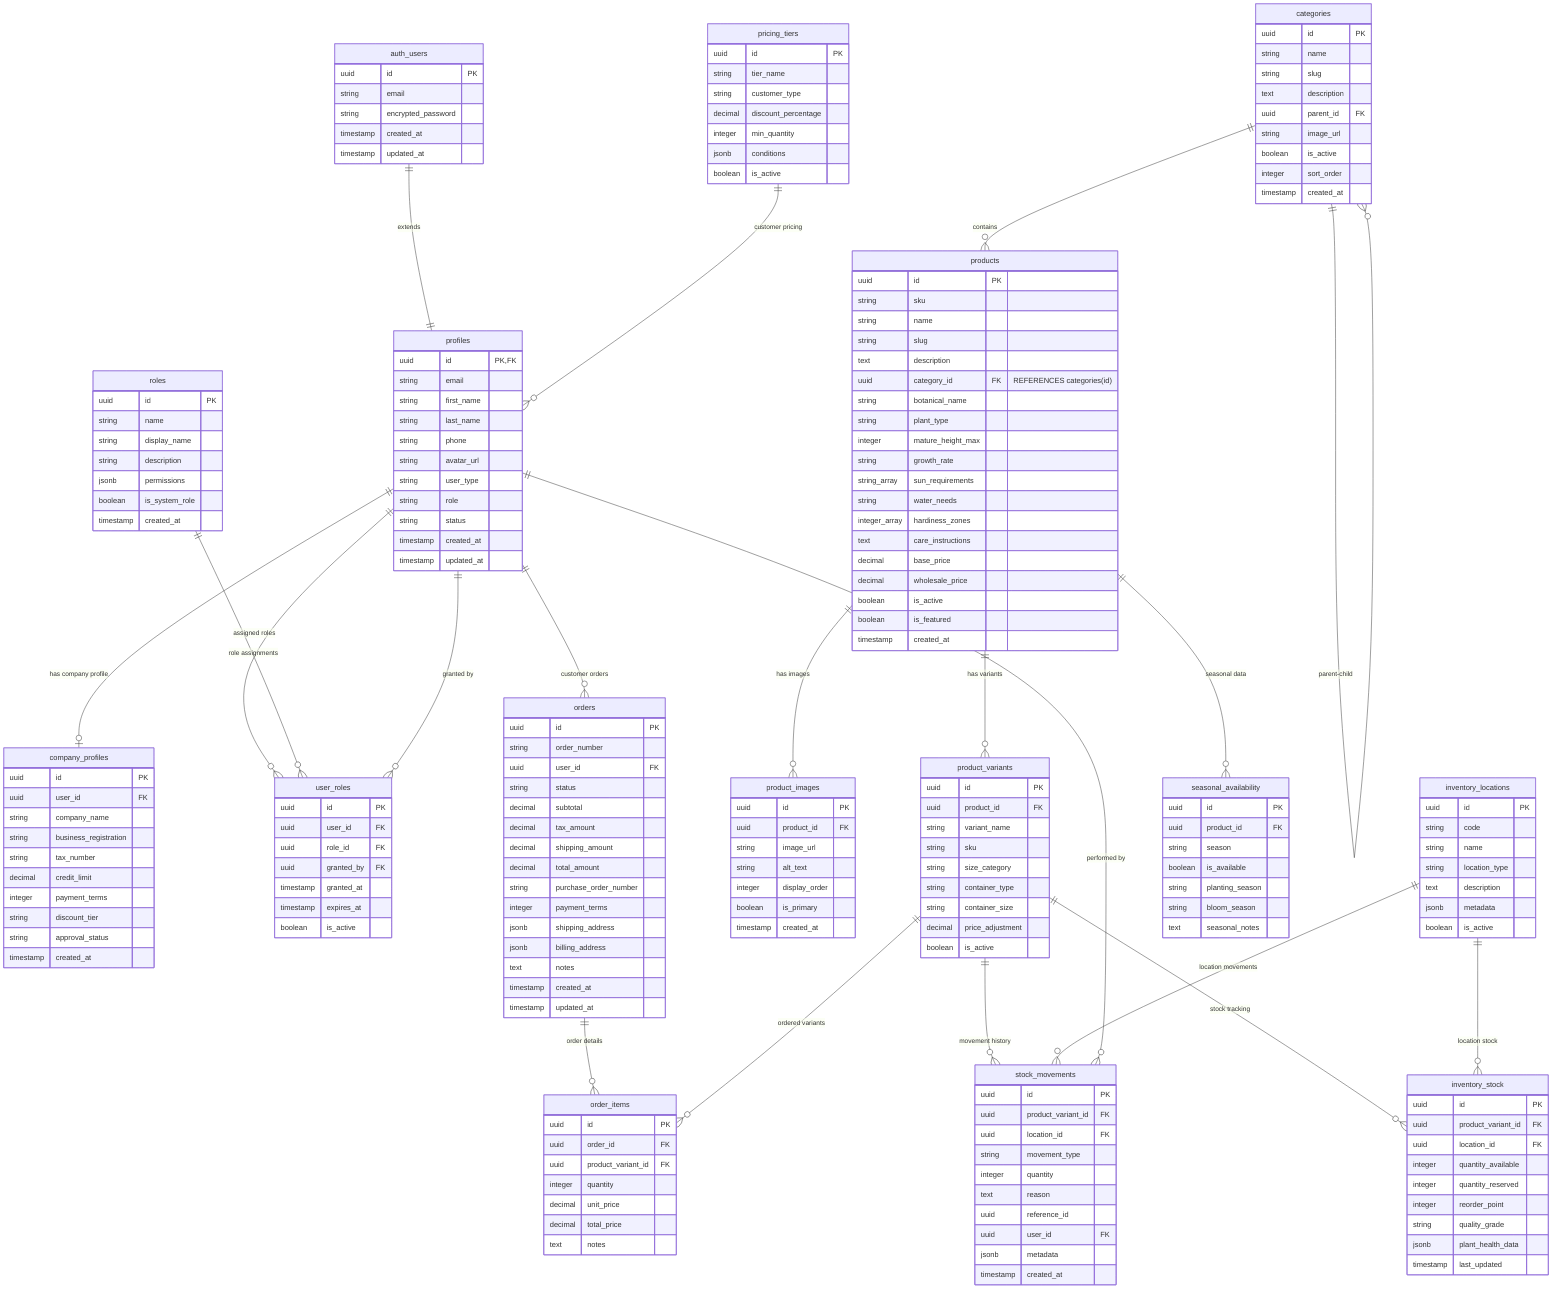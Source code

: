 erDiagram
    %% ============ AUTHENTICATION & USER MANAGEMENT ============
    auth_users {
        uuid id PK
        string email
        string encrypted_password
        timestamp created_at
        timestamp updated_at
    }

    profiles {
        uuid id PK, FK
        string email
        string first_name
        string last_name
        string phone
        string avatar_url
        string user_type
        string role
        string status
        timestamp created_at
        timestamp updated_at
    }

    company_profiles {
        uuid id PK
        uuid user_id FK
        string company_name
        string business_registration
        string tax_number
        decimal credit_limit
        integer payment_terms
        string discount_tier
        string approval_status
        timestamp created_at
    }

    roles {
        uuid id PK
        string name
        string display_name
        string description
        jsonb permissions
        boolean is_system_role
        timestamp created_at
    }

    user_roles {
        uuid id PK
        uuid user_id FK
        uuid role_id FK
        uuid granted_by FK
        timestamp granted_at
        timestamp expires_at
        boolean is_active
    }

    %% ============ PRODUCT CATALOG ============
    categories {
        uuid id PK
        string name
        string slug
        text description
        uuid parent_id FK
        string image_url
        boolean is_active
        integer sort_order
        timestamp created_at
    }

    products {
        uuid id PK
        string sku
        string name
        string slug
        text description
        uuid category_id FK "REFERENCES categories(id)"
        string botanical_name
        string plant_type
        integer mature_height_max
        string growth_rate
        string_array sun_requirements
        string water_needs
        integer_array hardiness_zones
        text care_instructions
        decimal base_price
        decimal wholesale_price
        boolean is_active
        boolean is_featured
        timestamp created_at
    }

    product_variants {
        uuid id PK
        uuid product_id FK
        string variant_name
        string sku
        string size_category
        string container_type
        string container_size
        decimal price_adjustment
        boolean is_active
    }

    product_images {
        uuid id PK
        uuid product_id FK
        string image_url
        string alt_text
        integer display_order
        boolean is_primary
        timestamp created_at
    }

    %% ============ INVENTORY MANAGEMENT ============
    inventory_locations {
        uuid id PK
        string code
        string name
        string location_type
        text description
        jsonb metadata
        boolean is_active
    }

    inventory_stock {
        uuid id PK
        uuid product_variant_id FK
        uuid location_id FK
        integer quantity_available
        integer quantity_reserved
        integer reorder_point
        string quality_grade
        jsonb plant_health_data
        timestamp last_updated
    }

    stock_movements {
        uuid id PK
        uuid product_variant_id FK
        uuid location_id FK
        string movement_type
        integer quantity
        text reason
        uuid reference_id
        uuid user_id FK
        jsonb metadata
        timestamp created_at
    }

    %% ============ ORDER SYSTEM ============
    orders {
        uuid id PK
        string order_number
        uuid user_id FK
        string status
        decimal subtotal
        decimal tax_amount
        decimal shipping_amount
        decimal total_amount
        string purchase_order_number
        integer payment_terms
        jsonb shipping_address
        jsonb billing_address
        text notes
        timestamp created_at
        timestamp updated_at
    }

    order_items {
        uuid id PK
        uuid order_id FK
        uuid product_variant_id FK
        integer quantity
        decimal unit_price
        decimal total_price
        text notes
    }

    %% ============ PRICING & BUSINESS ============
    pricing_tiers {
        uuid id PK
        string tier_name
        string customer_type
        decimal discount_percentage
        integer min_quantity
        jsonb conditions
        boolean is_active
    }

    %% ============ SEASONAL & PLANNING ============
    seasonal_availability {
        uuid id PK
        uuid product_id FK
        string season
        boolean is_available
        string planting_season
        string bloom_season
        text seasonal_notes
    }

    %% ============ RELATIONSHIPS ============

    %% User Management Relations
    auth_users ||--|| profiles : "extends"
    profiles ||--o| company_profiles : "has company profile"
    profiles ||--o{ user_roles : "assigned roles"
    roles ||--o{ user_roles : "role assignments"
    profiles ||--o{ user_roles : "granted by"

    %% Product Catalog Relations
    categories ||--o{ categories : "parent-child"
    categories ||--o{ products : "contains"
    products ||--o{ product_variants : "has variants"
    products ||--o{ product_images : "has images"
    products ||--o{ seasonal_availability : "seasonal data"

    %% Inventory Relations
    product_variants ||--o{ inventory_stock : "stock tracking"
    inventory_locations ||--o{ inventory_stock : "location stock"
    product_variants ||--o{ stock_movements : "movement history"
    inventory_locations ||--o{ stock_movements : "location movements"
    profiles ||--o{ stock_movements : "performed by"

    %% Order Relations
    profiles ||--o{ orders : "customer orders"
    orders ||--o{ order_items : "order details"
    product_variants ||--o{ order_items : "ordered variants"

    %% Business Relations
    pricing_tiers ||--o{ profiles : "customer pricing"